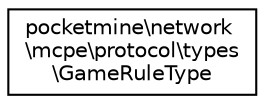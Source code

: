 digraph "Graphical Class Hierarchy"
{
 // INTERACTIVE_SVG=YES
 // LATEX_PDF_SIZE
  edge [fontname="Helvetica",fontsize="10",labelfontname="Helvetica",labelfontsize="10"];
  node [fontname="Helvetica",fontsize="10",shape=record];
  rankdir="LR";
  Node0 [label="pocketmine\\network\l\\mcpe\\protocol\\types\l\\GameRuleType",height=0.2,width=0.4,color="black", fillcolor="white", style="filled",URL="$dd/d62/classpocketmine_1_1network_1_1mcpe_1_1protocol_1_1types_1_1_game_rule_type.html",tooltip=" "];
}
